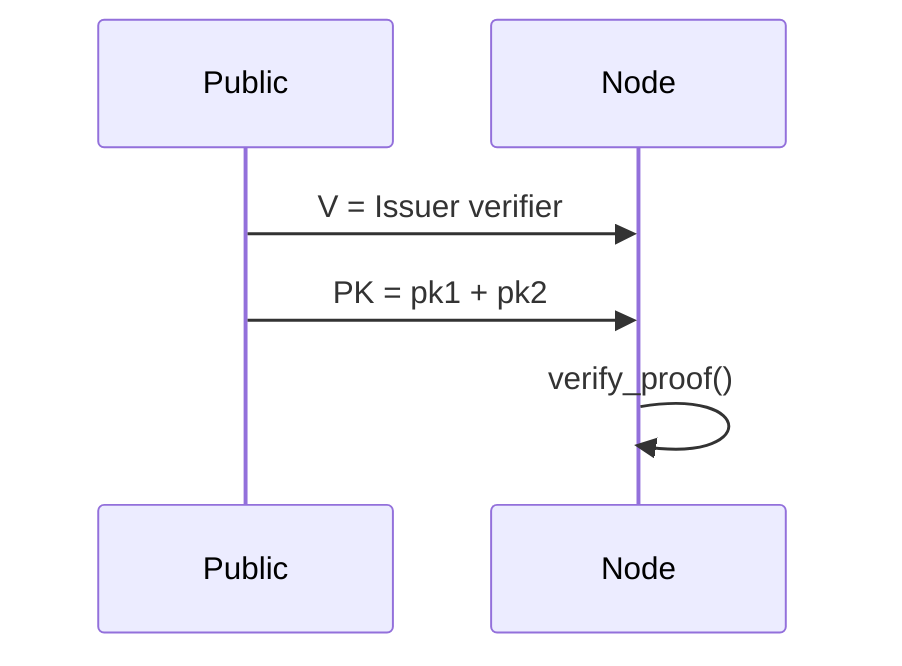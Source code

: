 sequenceDiagram
    participant P as Public
    participant N as Node
    P->>N: V = Issuer verifier
    P->>N: PK = pk1 + pk2
    N->>N: verify_proof()